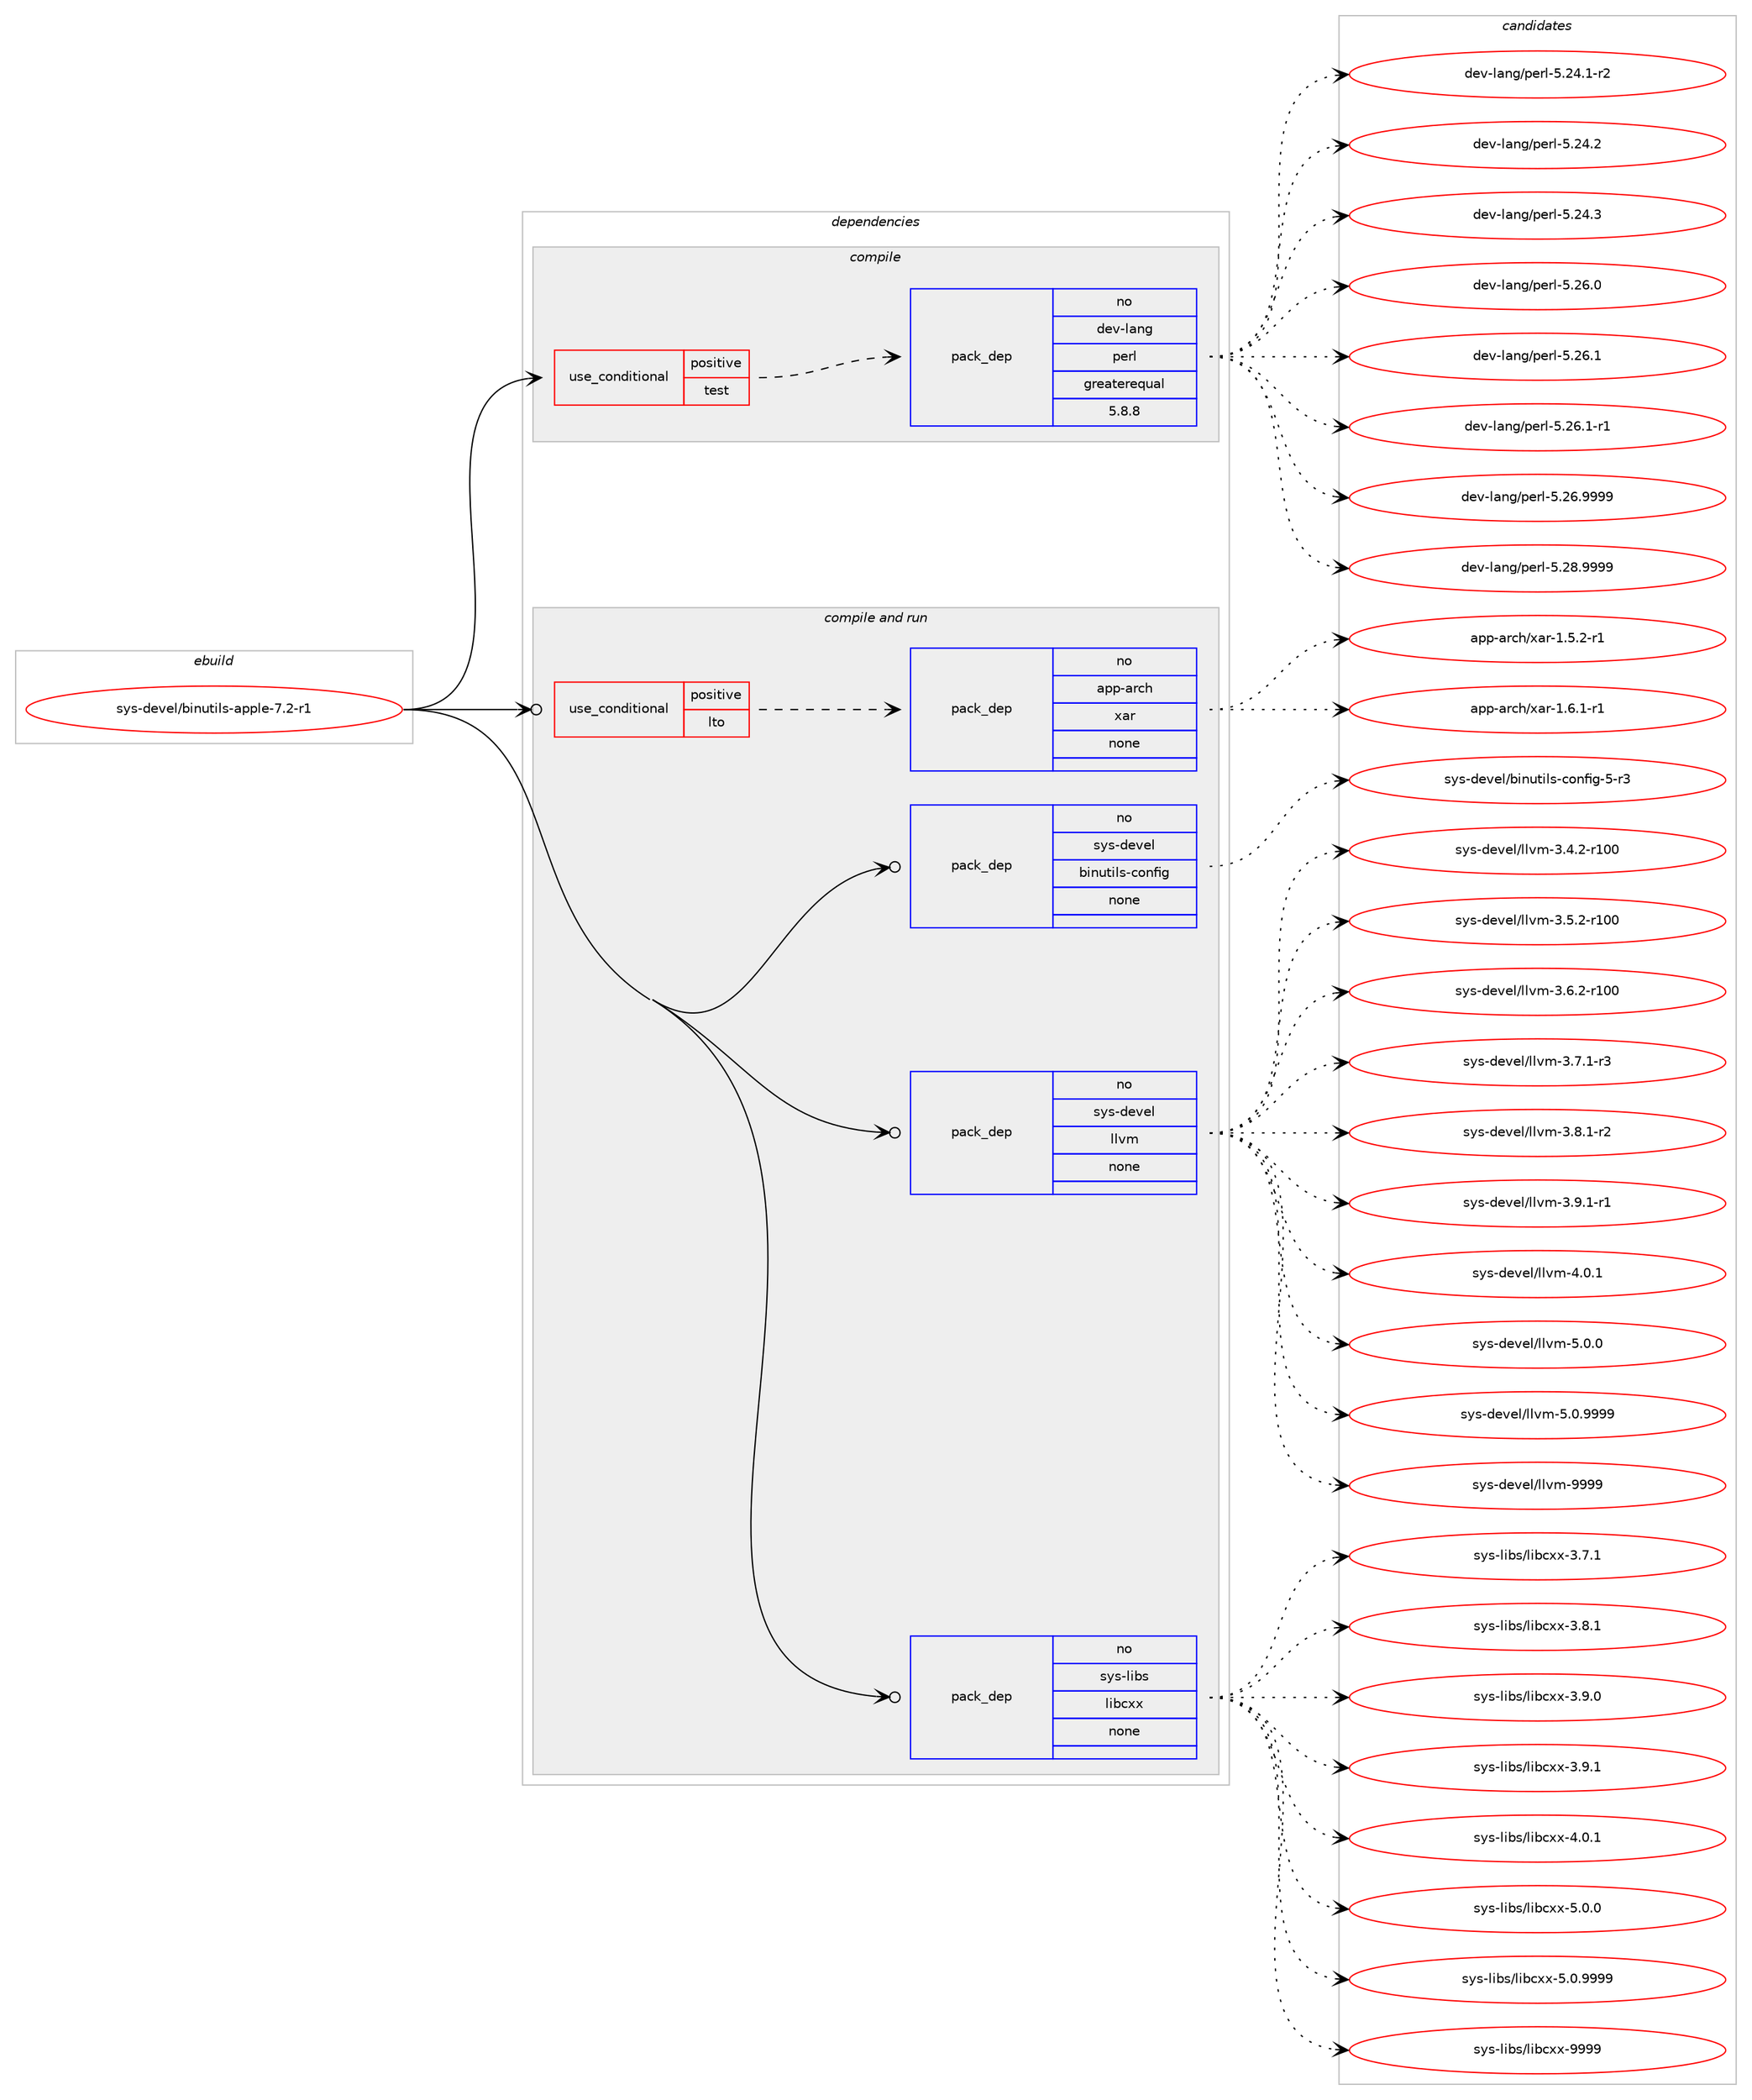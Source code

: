 digraph prolog {

# *************
# Graph options
# *************

newrank=true;
concentrate=true;
compound=true;
graph [rankdir=LR,fontname=Helvetica,fontsize=10,ranksep=1.5];#, ranksep=2.5, nodesep=0.2];
edge  [arrowhead=vee];
node  [fontname=Helvetica,fontsize=10];

# **********
# The ebuild
# **********

subgraph cluster_leftcol {
color=gray;
rank=same;
label=<<i>ebuild</i>>;
id [label="sys-devel/binutils-apple-7.2-r1", color=red, width=4, href="../sys-devel/binutils-apple-7.2-r1.svg"];
}

# ****************
# The dependencies
# ****************

subgraph cluster_midcol {
color=gray;
label=<<i>dependencies</i>>;
subgraph cluster_compile {
fillcolor="#eeeeee";
style=filled;
label=<<i>compile</i>>;
subgraph cond115821 {
dependency483213 [label=<<TABLE BORDER="0" CELLBORDER="1" CELLSPACING="0" CELLPADDING="4"><TR><TD ROWSPAN="3" CELLPADDING="10">use_conditional</TD></TR><TR><TD>positive</TD></TR><TR><TD>test</TD></TR></TABLE>>, shape=none, color=red];
subgraph pack358963 {
dependency483214 [label=<<TABLE BORDER="0" CELLBORDER="1" CELLSPACING="0" CELLPADDING="4" WIDTH="220"><TR><TD ROWSPAN="6" CELLPADDING="30">pack_dep</TD></TR><TR><TD WIDTH="110">no</TD></TR><TR><TD>dev-lang</TD></TR><TR><TD>perl</TD></TR><TR><TD>greaterequal</TD></TR><TR><TD>5.8.8</TD></TR></TABLE>>, shape=none, color=blue];
}
dependency483213:e -> dependency483214:w [weight=20,style="dashed",arrowhead="vee"];
}
id:e -> dependency483213:w [weight=20,style="solid",arrowhead="vee"];
}
subgraph cluster_compileandrun {
fillcolor="#eeeeee";
style=filled;
label=<<i>compile and run</i>>;
subgraph cond115822 {
dependency483215 [label=<<TABLE BORDER="0" CELLBORDER="1" CELLSPACING="0" CELLPADDING="4"><TR><TD ROWSPAN="3" CELLPADDING="10">use_conditional</TD></TR><TR><TD>positive</TD></TR><TR><TD>lto</TD></TR></TABLE>>, shape=none, color=red];
subgraph pack358964 {
dependency483216 [label=<<TABLE BORDER="0" CELLBORDER="1" CELLSPACING="0" CELLPADDING="4" WIDTH="220"><TR><TD ROWSPAN="6" CELLPADDING="30">pack_dep</TD></TR><TR><TD WIDTH="110">no</TD></TR><TR><TD>app-arch</TD></TR><TR><TD>xar</TD></TR><TR><TD>none</TD></TR><TR><TD></TD></TR></TABLE>>, shape=none, color=blue];
}
dependency483215:e -> dependency483216:w [weight=20,style="dashed",arrowhead="vee"];
}
id:e -> dependency483215:w [weight=20,style="solid",arrowhead="odotvee"];
subgraph pack358965 {
dependency483217 [label=<<TABLE BORDER="0" CELLBORDER="1" CELLSPACING="0" CELLPADDING="4" WIDTH="220"><TR><TD ROWSPAN="6" CELLPADDING="30">pack_dep</TD></TR><TR><TD WIDTH="110">no</TD></TR><TR><TD>sys-devel</TD></TR><TR><TD>binutils-config</TD></TR><TR><TD>none</TD></TR><TR><TD></TD></TR></TABLE>>, shape=none, color=blue];
}
id:e -> dependency483217:w [weight=20,style="solid",arrowhead="odotvee"];
subgraph pack358966 {
dependency483218 [label=<<TABLE BORDER="0" CELLBORDER="1" CELLSPACING="0" CELLPADDING="4" WIDTH="220"><TR><TD ROWSPAN="6" CELLPADDING="30">pack_dep</TD></TR><TR><TD WIDTH="110">no</TD></TR><TR><TD>sys-devel</TD></TR><TR><TD>llvm</TD></TR><TR><TD>none</TD></TR><TR><TD></TD></TR></TABLE>>, shape=none, color=blue];
}
id:e -> dependency483218:w [weight=20,style="solid",arrowhead="odotvee"];
subgraph pack358967 {
dependency483219 [label=<<TABLE BORDER="0" CELLBORDER="1" CELLSPACING="0" CELLPADDING="4" WIDTH="220"><TR><TD ROWSPAN="6" CELLPADDING="30">pack_dep</TD></TR><TR><TD WIDTH="110">no</TD></TR><TR><TD>sys-libs</TD></TR><TR><TD>libcxx</TD></TR><TR><TD>none</TD></TR><TR><TD></TD></TR></TABLE>>, shape=none, color=blue];
}
id:e -> dependency483219:w [weight=20,style="solid",arrowhead="odotvee"];
}
subgraph cluster_run {
fillcolor="#eeeeee";
style=filled;
label=<<i>run</i>>;
}
}

# **************
# The candidates
# **************

subgraph cluster_choices {
rank=same;
color=gray;
label=<<i>candidates</i>>;

subgraph choice358963 {
color=black;
nodesep=1;
choice100101118451089711010347112101114108455346505246494511450 [label="dev-lang/perl-5.24.1-r2", color=red, width=4,href="../dev-lang/perl-5.24.1-r2.svg"];
choice10010111845108971101034711210111410845534650524650 [label="dev-lang/perl-5.24.2", color=red, width=4,href="../dev-lang/perl-5.24.2.svg"];
choice10010111845108971101034711210111410845534650524651 [label="dev-lang/perl-5.24.3", color=red, width=4,href="../dev-lang/perl-5.24.3.svg"];
choice10010111845108971101034711210111410845534650544648 [label="dev-lang/perl-5.26.0", color=red, width=4,href="../dev-lang/perl-5.26.0.svg"];
choice10010111845108971101034711210111410845534650544649 [label="dev-lang/perl-5.26.1", color=red, width=4,href="../dev-lang/perl-5.26.1.svg"];
choice100101118451089711010347112101114108455346505446494511449 [label="dev-lang/perl-5.26.1-r1", color=red, width=4,href="../dev-lang/perl-5.26.1-r1.svg"];
choice10010111845108971101034711210111410845534650544657575757 [label="dev-lang/perl-5.26.9999", color=red, width=4,href="../dev-lang/perl-5.26.9999.svg"];
choice10010111845108971101034711210111410845534650564657575757 [label="dev-lang/perl-5.28.9999", color=red, width=4,href="../dev-lang/perl-5.28.9999.svg"];
dependency483214:e -> choice100101118451089711010347112101114108455346505246494511450:w [style=dotted,weight="100"];
dependency483214:e -> choice10010111845108971101034711210111410845534650524650:w [style=dotted,weight="100"];
dependency483214:e -> choice10010111845108971101034711210111410845534650524651:w [style=dotted,weight="100"];
dependency483214:e -> choice10010111845108971101034711210111410845534650544648:w [style=dotted,weight="100"];
dependency483214:e -> choice10010111845108971101034711210111410845534650544649:w [style=dotted,weight="100"];
dependency483214:e -> choice100101118451089711010347112101114108455346505446494511449:w [style=dotted,weight="100"];
dependency483214:e -> choice10010111845108971101034711210111410845534650544657575757:w [style=dotted,weight="100"];
dependency483214:e -> choice10010111845108971101034711210111410845534650564657575757:w [style=dotted,weight="100"];
}
subgraph choice358964 {
color=black;
nodesep=1;
choice9711211245971149910447120971144549465346504511449 [label="app-arch/xar-1.5.2-r1", color=red, width=4,href="../app-arch/xar-1.5.2-r1.svg"];
choice9711211245971149910447120971144549465446494511449 [label="app-arch/xar-1.6.1-r1", color=red, width=4,href="../app-arch/xar-1.6.1-r1.svg"];
dependency483216:e -> choice9711211245971149910447120971144549465346504511449:w [style=dotted,weight="100"];
dependency483216:e -> choice9711211245971149910447120971144549465446494511449:w [style=dotted,weight="100"];
}
subgraph choice358965 {
color=black;
nodesep=1;
choice115121115451001011181011084798105110117116105108115459911111010210510345534511451 [label="sys-devel/binutils-config-5-r3", color=red, width=4,href="../sys-devel/binutils-config-5-r3.svg"];
dependency483217:e -> choice115121115451001011181011084798105110117116105108115459911111010210510345534511451:w [style=dotted,weight="100"];
}
subgraph choice358966 {
color=black;
nodesep=1;
choice115121115451001011181011084710810811810945514652465045114494848 [label="sys-devel/llvm-3.4.2-r100", color=red, width=4,href="../sys-devel/llvm-3.4.2-r100.svg"];
choice115121115451001011181011084710810811810945514653465045114494848 [label="sys-devel/llvm-3.5.2-r100", color=red, width=4,href="../sys-devel/llvm-3.5.2-r100.svg"];
choice115121115451001011181011084710810811810945514654465045114494848 [label="sys-devel/llvm-3.6.2-r100", color=red, width=4,href="../sys-devel/llvm-3.6.2-r100.svg"];
choice11512111545100101118101108471081081181094551465546494511451 [label="sys-devel/llvm-3.7.1-r3", color=red, width=4,href="../sys-devel/llvm-3.7.1-r3.svg"];
choice11512111545100101118101108471081081181094551465646494511450 [label="sys-devel/llvm-3.8.1-r2", color=red, width=4,href="../sys-devel/llvm-3.8.1-r2.svg"];
choice11512111545100101118101108471081081181094551465746494511449 [label="sys-devel/llvm-3.9.1-r1", color=red, width=4,href="../sys-devel/llvm-3.9.1-r1.svg"];
choice1151211154510010111810110847108108118109455246484649 [label="sys-devel/llvm-4.0.1", color=red, width=4,href="../sys-devel/llvm-4.0.1.svg"];
choice1151211154510010111810110847108108118109455346484648 [label="sys-devel/llvm-5.0.0", color=red, width=4,href="../sys-devel/llvm-5.0.0.svg"];
choice1151211154510010111810110847108108118109455346484657575757 [label="sys-devel/llvm-5.0.9999", color=red, width=4,href="../sys-devel/llvm-5.0.9999.svg"];
choice11512111545100101118101108471081081181094557575757 [label="sys-devel/llvm-9999", color=red, width=4,href="../sys-devel/llvm-9999.svg"];
dependency483218:e -> choice115121115451001011181011084710810811810945514652465045114494848:w [style=dotted,weight="100"];
dependency483218:e -> choice115121115451001011181011084710810811810945514653465045114494848:w [style=dotted,weight="100"];
dependency483218:e -> choice115121115451001011181011084710810811810945514654465045114494848:w [style=dotted,weight="100"];
dependency483218:e -> choice11512111545100101118101108471081081181094551465546494511451:w [style=dotted,weight="100"];
dependency483218:e -> choice11512111545100101118101108471081081181094551465646494511450:w [style=dotted,weight="100"];
dependency483218:e -> choice11512111545100101118101108471081081181094551465746494511449:w [style=dotted,weight="100"];
dependency483218:e -> choice1151211154510010111810110847108108118109455246484649:w [style=dotted,weight="100"];
dependency483218:e -> choice1151211154510010111810110847108108118109455346484648:w [style=dotted,weight="100"];
dependency483218:e -> choice1151211154510010111810110847108108118109455346484657575757:w [style=dotted,weight="100"];
dependency483218:e -> choice11512111545100101118101108471081081181094557575757:w [style=dotted,weight="100"];
}
subgraph choice358967 {
color=black;
nodesep=1;
choice1151211154510810598115471081059899120120455146554649 [label="sys-libs/libcxx-3.7.1", color=red, width=4,href="../sys-libs/libcxx-3.7.1.svg"];
choice1151211154510810598115471081059899120120455146564649 [label="sys-libs/libcxx-3.8.1", color=red, width=4,href="../sys-libs/libcxx-3.8.1.svg"];
choice1151211154510810598115471081059899120120455146574648 [label="sys-libs/libcxx-3.9.0", color=red, width=4,href="../sys-libs/libcxx-3.9.0.svg"];
choice1151211154510810598115471081059899120120455146574649 [label="sys-libs/libcxx-3.9.1", color=red, width=4,href="../sys-libs/libcxx-3.9.1.svg"];
choice1151211154510810598115471081059899120120455246484649 [label="sys-libs/libcxx-4.0.1", color=red, width=4,href="../sys-libs/libcxx-4.0.1.svg"];
choice1151211154510810598115471081059899120120455346484648 [label="sys-libs/libcxx-5.0.0", color=red, width=4,href="../sys-libs/libcxx-5.0.0.svg"];
choice1151211154510810598115471081059899120120455346484657575757 [label="sys-libs/libcxx-5.0.9999", color=red, width=4,href="../sys-libs/libcxx-5.0.9999.svg"];
choice11512111545108105981154710810598991201204557575757 [label="sys-libs/libcxx-9999", color=red, width=4,href="../sys-libs/libcxx-9999.svg"];
dependency483219:e -> choice1151211154510810598115471081059899120120455146554649:w [style=dotted,weight="100"];
dependency483219:e -> choice1151211154510810598115471081059899120120455146564649:w [style=dotted,weight="100"];
dependency483219:e -> choice1151211154510810598115471081059899120120455146574648:w [style=dotted,weight="100"];
dependency483219:e -> choice1151211154510810598115471081059899120120455146574649:w [style=dotted,weight="100"];
dependency483219:e -> choice1151211154510810598115471081059899120120455246484649:w [style=dotted,weight="100"];
dependency483219:e -> choice1151211154510810598115471081059899120120455346484648:w [style=dotted,weight="100"];
dependency483219:e -> choice1151211154510810598115471081059899120120455346484657575757:w [style=dotted,weight="100"];
dependency483219:e -> choice11512111545108105981154710810598991201204557575757:w [style=dotted,weight="100"];
}
}

}
